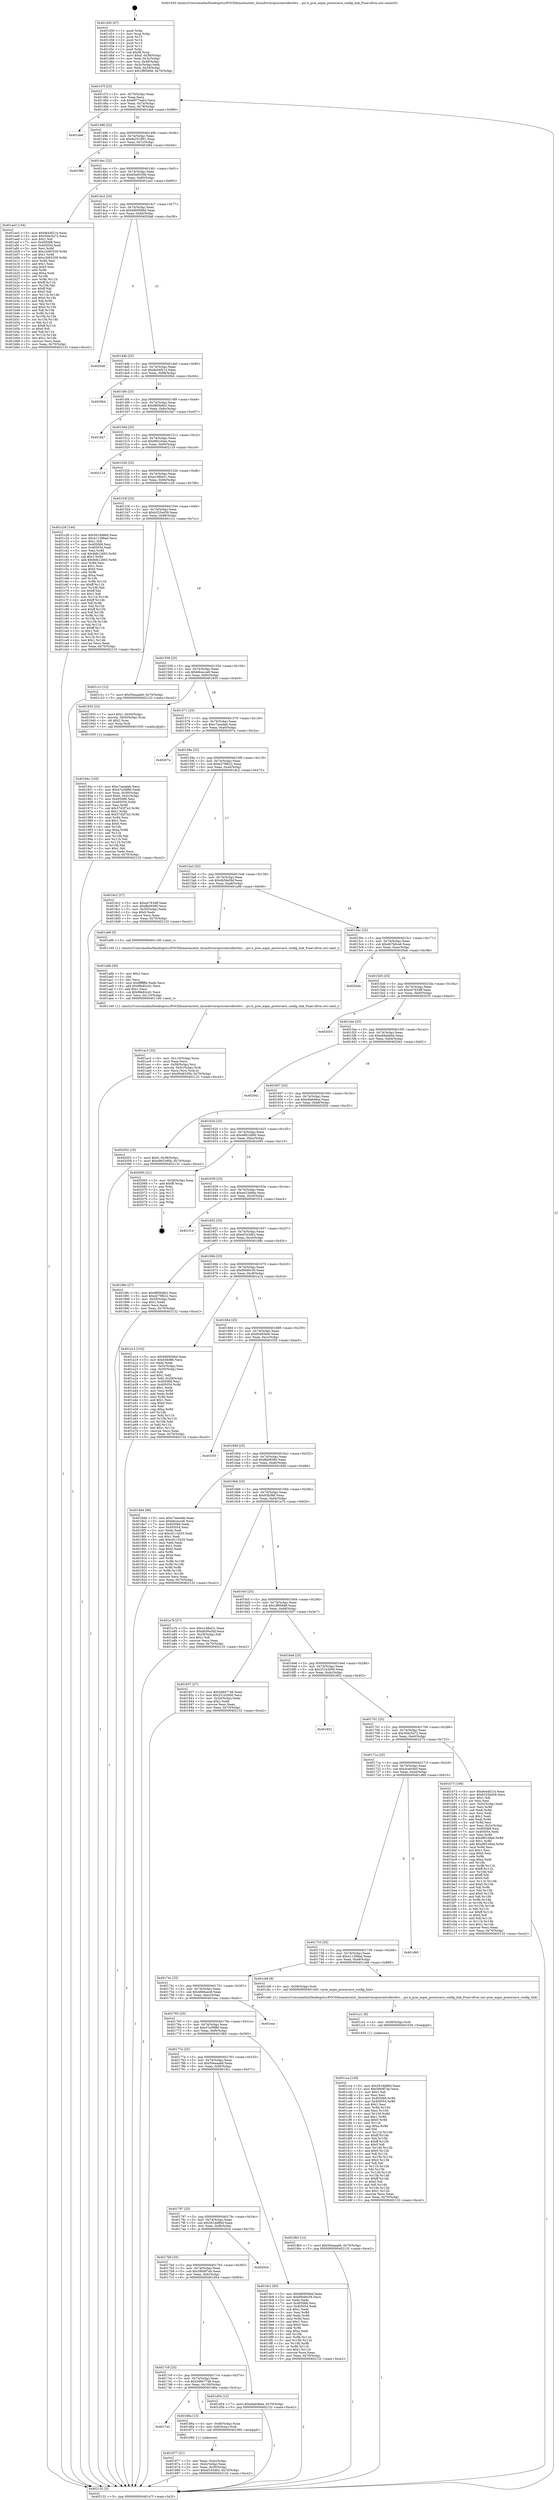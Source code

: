 digraph "0x401450" {
  label = "0x401450 (/mnt/c/Users/mathe/Desktop/tcc/POCII/binaries/extr_linuxdriverspcicontrollerdwc....pci.h_pcie_aspm_powersave_config_link_Final-ollvm.out::main(0))"
  labelloc = "t"
  node[shape=record]

  Entry [label="",width=0.3,height=0.3,shape=circle,fillcolor=black,style=filled]
  "0x40147f" [label="{
     0x40147f [23]\l
     | [instrs]\l
     &nbsp;&nbsp;0x40147f \<+3\>: mov -0x70(%rbp),%eax\l
     &nbsp;&nbsp;0x401482 \<+2\>: mov %eax,%ecx\l
     &nbsp;&nbsp;0x401484 \<+6\>: sub $0x8977eab3,%ecx\l
     &nbsp;&nbsp;0x40148a \<+3\>: mov %eax,-0x74(%rbp)\l
     &nbsp;&nbsp;0x40148d \<+3\>: mov %ecx,-0x78(%rbp)\l
     &nbsp;&nbsp;0x401490 \<+6\>: je 0000000000401de6 \<main+0x996\>\l
  }"]
  "0x401de6" [label="{
     0x401de6\l
  }", style=dashed]
  "0x401496" [label="{
     0x401496 [22]\l
     | [instrs]\l
     &nbsp;&nbsp;0x401496 \<+5\>: jmp 000000000040149b \<main+0x4b\>\l
     &nbsp;&nbsp;0x40149b \<+3\>: mov -0x74(%rbp),%eax\l
     &nbsp;&nbsp;0x40149e \<+5\>: sub $0x8a251891,%eax\l
     &nbsp;&nbsp;0x4014a3 \<+3\>: mov %eax,-0x7c(%rbp)\l
     &nbsp;&nbsp;0x4014a6 \<+6\>: je 0000000000401f8d \<main+0xb3d\>\l
  }"]
  Exit [label="",width=0.3,height=0.3,shape=circle,fillcolor=black,style=filled,peripheries=2]
  "0x401f8d" [label="{
     0x401f8d\l
  }", style=dashed]
  "0x4014ac" [label="{
     0x4014ac [22]\l
     | [instrs]\l
     &nbsp;&nbsp;0x4014ac \<+5\>: jmp 00000000004014b1 \<main+0x61\>\l
     &nbsp;&nbsp;0x4014b1 \<+3\>: mov -0x74(%rbp),%eax\l
     &nbsp;&nbsp;0x4014b4 \<+5\>: sub $0x95e8330b,%eax\l
     &nbsp;&nbsp;0x4014b9 \<+3\>: mov %eax,-0x80(%rbp)\l
     &nbsp;&nbsp;0x4014bc \<+6\>: je 0000000000401ae3 \<main+0x693\>\l
  }"]
  "0x401cca" [label="{
     0x401cca [138]\l
     | [instrs]\l
     &nbsp;&nbsp;0x401cca \<+5\>: mov $0x561dd86d,%eax\l
     &nbsp;&nbsp;0x401ccf \<+5\>: mov $0x58b9f7ab,%ecx\l
     &nbsp;&nbsp;0x401cd4 \<+2\>: mov $0x1,%dl\l
     &nbsp;&nbsp;0x401cd6 \<+2\>: xor %esi,%esi\l
     &nbsp;&nbsp;0x401cd8 \<+8\>: mov 0x405068,%r8d\l
     &nbsp;&nbsp;0x401ce0 \<+8\>: mov 0x405054,%r9d\l
     &nbsp;&nbsp;0x401ce8 \<+3\>: sub $0x1,%esi\l
     &nbsp;&nbsp;0x401ceb \<+3\>: mov %r8d,%r10d\l
     &nbsp;&nbsp;0x401cee \<+3\>: add %esi,%r10d\l
     &nbsp;&nbsp;0x401cf1 \<+4\>: imul %r10d,%r8d\l
     &nbsp;&nbsp;0x401cf5 \<+4\>: and $0x1,%r8d\l
     &nbsp;&nbsp;0x401cf9 \<+4\>: cmp $0x0,%r8d\l
     &nbsp;&nbsp;0x401cfd \<+4\>: sete %r11b\l
     &nbsp;&nbsp;0x401d01 \<+4\>: cmp $0xa,%r9d\l
     &nbsp;&nbsp;0x401d05 \<+3\>: setl %bl\l
     &nbsp;&nbsp;0x401d08 \<+3\>: mov %r11b,%r14b\l
     &nbsp;&nbsp;0x401d0b \<+4\>: xor $0xff,%r14b\l
     &nbsp;&nbsp;0x401d0f \<+3\>: mov %bl,%r15b\l
     &nbsp;&nbsp;0x401d12 \<+4\>: xor $0xff,%r15b\l
     &nbsp;&nbsp;0x401d16 \<+3\>: xor $0x0,%dl\l
     &nbsp;&nbsp;0x401d19 \<+3\>: mov %r14b,%r12b\l
     &nbsp;&nbsp;0x401d1c \<+4\>: and $0x0,%r12b\l
     &nbsp;&nbsp;0x401d20 \<+3\>: and %dl,%r11b\l
     &nbsp;&nbsp;0x401d23 \<+3\>: mov %r15b,%r13b\l
     &nbsp;&nbsp;0x401d26 \<+4\>: and $0x0,%r13b\l
     &nbsp;&nbsp;0x401d2a \<+2\>: and %dl,%bl\l
     &nbsp;&nbsp;0x401d2c \<+3\>: or %r11b,%r12b\l
     &nbsp;&nbsp;0x401d2f \<+3\>: or %bl,%r13b\l
     &nbsp;&nbsp;0x401d32 \<+3\>: xor %r13b,%r12b\l
     &nbsp;&nbsp;0x401d35 \<+3\>: or %r15b,%r14b\l
     &nbsp;&nbsp;0x401d38 \<+4\>: xor $0xff,%r14b\l
     &nbsp;&nbsp;0x401d3c \<+3\>: or $0x0,%dl\l
     &nbsp;&nbsp;0x401d3f \<+3\>: and %dl,%r14b\l
     &nbsp;&nbsp;0x401d42 \<+3\>: or %r14b,%r12b\l
     &nbsp;&nbsp;0x401d45 \<+4\>: test $0x1,%r12b\l
     &nbsp;&nbsp;0x401d49 \<+3\>: cmovne %ecx,%eax\l
     &nbsp;&nbsp;0x401d4c \<+3\>: mov %eax,-0x70(%rbp)\l
     &nbsp;&nbsp;0x401d4f \<+5\>: jmp 0000000000402132 \<main+0xce2\>\l
  }"]
  "0x401ae3" [label="{
     0x401ae3 [144]\l
     | [instrs]\l
     &nbsp;&nbsp;0x401ae3 \<+5\>: mov $0x9e44f214,%eax\l
     &nbsp;&nbsp;0x401ae8 \<+5\>: mov $0x30dc5a72,%ecx\l
     &nbsp;&nbsp;0x401aed \<+2\>: mov $0x1,%dl\l
     &nbsp;&nbsp;0x401aef \<+7\>: mov 0x405068,%esi\l
     &nbsp;&nbsp;0x401af6 \<+7\>: mov 0x405054,%edi\l
     &nbsp;&nbsp;0x401afd \<+3\>: mov %esi,%r8d\l
     &nbsp;&nbsp;0x401b00 \<+7\>: add $0xc2083339,%r8d\l
     &nbsp;&nbsp;0x401b07 \<+4\>: sub $0x1,%r8d\l
     &nbsp;&nbsp;0x401b0b \<+7\>: sub $0xc2083339,%r8d\l
     &nbsp;&nbsp;0x401b12 \<+4\>: imul %r8d,%esi\l
     &nbsp;&nbsp;0x401b16 \<+3\>: and $0x1,%esi\l
     &nbsp;&nbsp;0x401b19 \<+3\>: cmp $0x0,%esi\l
     &nbsp;&nbsp;0x401b1c \<+4\>: sete %r9b\l
     &nbsp;&nbsp;0x401b20 \<+3\>: cmp $0xa,%edi\l
     &nbsp;&nbsp;0x401b23 \<+4\>: setl %r10b\l
     &nbsp;&nbsp;0x401b27 \<+3\>: mov %r9b,%r11b\l
     &nbsp;&nbsp;0x401b2a \<+4\>: xor $0xff,%r11b\l
     &nbsp;&nbsp;0x401b2e \<+3\>: mov %r10b,%bl\l
     &nbsp;&nbsp;0x401b31 \<+3\>: xor $0xff,%bl\l
     &nbsp;&nbsp;0x401b34 \<+3\>: xor $0x0,%dl\l
     &nbsp;&nbsp;0x401b37 \<+3\>: mov %r11b,%r14b\l
     &nbsp;&nbsp;0x401b3a \<+4\>: and $0x0,%r14b\l
     &nbsp;&nbsp;0x401b3e \<+3\>: and %dl,%r9b\l
     &nbsp;&nbsp;0x401b41 \<+3\>: mov %bl,%r15b\l
     &nbsp;&nbsp;0x401b44 \<+4\>: and $0x0,%r15b\l
     &nbsp;&nbsp;0x401b48 \<+3\>: and %dl,%r10b\l
     &nbsp;&nbsp;0x401b4b \<+3\>: or %r9b,%r14b\l
     &nbsp;&nbsp;0x401b4e \<+3\>: or %r10b,%r15b\l
     &nbsp;&nbsp;0x401b51 \<+3\>: xor %r15b,%r14b\l
     &nbsp;&nbsp;0x401b54 \<+3\>: or %bl,%r11b\l
     &nbsp;&nbsp;0x401b57 \<+4\>: xor $0xff,%r11b\l
     &nbsp;&nbsp;0x401b5b \<+3\>: or $0x0,%dl\l
     &nbsp;&nbsp;0x401b5e \<+3\>: and %dl,%r11b\l
     &nbsp;&nbsp;0x401b61 \<+3\>: or %r11b,%r14b\l
     &nbsp;&nbsp;0x401b64 \<+4\>: test $0x1,%r14b\l
     &nbsp;&nbsp;0x401b68 \<+3\>: cmovne %ecx,%eax\l
     &nbsp;&nbsp;0x401b6b \<+3\>: mov %eax,-0x70(%rbp)\l
     &nbsp;&nbsp;0x401b6e \<+5\>: jmp 0000000000402132 \<main+0xce2\>\l
  }"]
  "0x4014c2" [label="{
     0x4014c2 [25]\l
     | [instrs]\l
     &nbsp;&nbsp;0x4014c2 \<+5\>: jmp 00000000004014c7 \<main+0x77\>\l
     &nbsp;&nbsp;0x4014c7 \<+3\>: mov -0x74(%rbp),%eax\l
     &nbsp;&nbsp;0x4014ca \<+5\>: sub $0x9d095b6d,%eax\l
     &nbsp;&nbsp;0x4014cf \<+6\>: mov %eax,-0x84(%rbp)\l
     &nbsp;&nbsp;0x4014d5 \<+6\>: je 00000000004020a8 \<main+0xc58\>\l
  }"]
  "0x401cc1" [label="{
     0x401cc1 [9]\l
     | [instrs]\l
     &nbsp;&nbsp;0x401cc1 \<+4\>: mov -0x58(%rbp),%rdi\l
     &nbsp;&nbsp;0x401cc5 \<+5\>: call 0000000000401030 \<free@plt\>\l
     | [calls]\l
     &nbsp;&nbsp;0x401030 \{1\} (unknown)\l
  }"]
  "0x4020a8" [label="{
     0x4020a8\l
  }", style=dashed]
  "0x4014db" [label="{
     0x4014db [25]\l
     | [instrs]\l
     &nbsp;&nbsp;0x4014db \<+5\>: jmp 00000000004014e0 \<main+0x90\>\l
     &nbsp;&nbsp;0x4014e0 \<+3\>: mov -0x74(%rbp),%eax\l
     &nbsp;&nbsp;0x4014e3 \<+5\>: sub $0x9e44f214,%eax\l
     &nbsp;&nbsp;0x4014e8 \<+6\>: mov %eax,-0x88(%rbp)\l
     &nbsp;&nbsp;0x4014ee \<+6\>: je 00000000004020b4 \<main+0xc64\>\l
  }"]
  "0x401ac3" [label="{
     0x401ac3 [32]\l
     | [instrs]\l
     &nbsp;&nbsp;0x401ac3 \<+6\>: mov -0x110(%rbp),%ecx\l
     &nbsp;&nbsp;0x401ac9 \<+3\>: imul %eax,%ecx\l
     &nbsp;&nbsp;0x401acc \<+4\>: mov -0x58(%rbp),%rsi\l
     &nbsp;&nbsp;0x401ad0 \<+4\>: movslq -0x5c(%rbp),%rdi\l
     &nbsp;&nbsp;0x401ad4 \<+3\>: mov %ecx,(%rsi,%rdi,4)\l
     &nbsp;&nbsp;0x401ad7 \<+7\>: movl $0x95e8330b,-0x70(%rbp)\l
     &nbsp;&nbsp;0x401ade \<+5\>: jmp 0000000000402132 \<main+0xce2\>\l
  }"]
  "0x4020b4" [label="{
     0x4020b4\l
  }", style=dashed]
  "0x4014f4" [label="{
     0x4014f4 [25]\l
     | [instrs]\l
     &nbsp;&nbsp;0x4014f4 \<+5\>: jmp 00000000004014f9 \<main+0xa9\>\l
     &nbsp;&nbsp;0x4014f9 \<+3\>: mov -0x74(%rbp),%eax\l
     &nbsp;&nbsp;0x4014fc \<+5\>: sub $0x9f00b6b3,%eax\l
     &nbsp;&nbsp;0x401501 \<+6\>: mov %eax,-0x8c(%rbp)\l
     &nbsp;&nbsp;0x401507 \<+6\>: je 00000000004018a7 \<main+0x457\>\l
  }"]
  "0x401a9b" [label="{
     0x401a9b [40]\l
     | [instrs]\l
     &nbsp;&nbsp;0x401a9b \<+5\>: mov $0x2,%ecx\l
     &nbsp;&nbsp;0x401aa0 \<+1\>: cltd\l
     &nbsp;&nbsp;0x401aa1 \<+2\>: idiv %ecx\l
     &nbsp;&nbsp;0x401aa3 \<+6\>: imul $0xfffffffe,%edx,%ecx\l
     &nbsp;&nbsp;0x401aa9 \<+6\>: add $0x98e82cd1,%ecx\l
     &nbsp;&nbsp;0x401aaf \<+3\>: add $0x1,%ecx\l
     &nbsp;&nbsp;0x401ab2 \<+6\>: sub $0x98e82cd1,%ecx\l
     &nbsp;&nbsp;0x401ab8 \<+6\>: mov %ecx,-0x110(%rbp)\l
     &nbsp;&nbsp;0x401abe \<+5\>: call 0000000000401160 \<next_i\>\l
     | [calls]\l
     &nbsp;&nbsp;0x401160 \{1\} (/mnt/c/Users/mathe/Desktop/tcc/POCII/binaries/extr_linuxdriverspcicontrollerdwc....pci.h_pcie_aspm_powersave_config_link_Final-ollvm.out::next_i)\l
  }"]
  "0x4018a7" [label="{
     0x4018a7\l
  }", style=dashed]
  "0x40150d" [label="{
     0x40150d [25]\l
     | [instrs]\l
     &nbsp;&nbsp;0x40150d \<+5\>: jmp 0000000000401512 \<main+0xc2\>\l
     &nbsp;&nbsp;0x401512 \<+3\>: mov -0x74(%rbp),%eax\l
     &nbsp;&nbsp;0x401515 \<+5\>: sub $0x9fd1d3ee,%eax\l
     &nbsp;&nbsp;0x40151a \<+6\>: mov %eax,-0x90(%rbp)\l
     &nbsp;&nbsp;0x401520 \<+6\>: je 0000000000402119 \<main+0xcc9\>\l
  }"]
  "0x40194c" [label="{
     0x40194c [105]\l
     | [instrs]\l
     &nbsp;&nbsp;0x40194c \<+5\>: mov $0xc7aeadab,%ecx\l
     &nbsp;&nbsp;0x401951 \<+5\>: mov $0x47a39f80,%edx\l
     &nbsp;&nbsp;0x401956 \<+4\>: mov %rax,-0x58(%rbp)\l
     &nbsp;&nbsp;0x40195a \<+7\>: movl $0x0,-0x5c(%rbp)\l
     &nbsp;&nbsp;0x401961 \<+7\>: mov 0x405068,%esi\l
     &nbsp;&nbsp;0x401968 \<+8\>: mov 0x405054,%r8d\l
     &nbsp;&nbsp;0x401970 \<+3\>: mov %esi,%r9d\l
     &nbsp;&nbsp;0x401973 \<+7\>: sub $0x57d2f7a3,%r9d\l
     &nbsp;&nbsp;0x40197a \<+4\>: sub $0x1,%r9d\l
     &nbsp;&nbsp;0x40197e \<+7\>: add $0x57d2f7a3,%r9d\l
     &nbsp;&nbsp;0x401985 \<+4\>: imul %r9d,%esi\l
     &nbsp;&nbsp;0x401989 \<+3\>: and $0x1,%esi\l
     &nbsp;&nbsp;0x40198c \<+3\>: cmp $0x0,%esi\l
     &nbsp;&nbsp;0x40198f \<+4\>: sete %r10b\l
     &nbsp;&nbsp;0x401993 \<+4\>: cmp $0xa,%r8d\l
     &nbsp;&nbsp;0x401997 \<+4\>: setl %r11b\l
     &nbsp;&nbsp;0x40199b \<+3\>: mov %r10b,%bl\l
     &nbsp;&nbsp;0x40199e \<+3\>: and %r11b,%bl\l
     &nbsp;&nbsp;0x4019a1 \<+3\>: xor %r11b,%r10b\l
     &nbsp;&nbsp;0x4019a4 \<+3\>: or %r10b,%bl\l
     &nbsp;&nbsp;0x4019a7 \<+3\>: test $0x1,%bl\l
     &nbsp;&nbsp;0x4019aa \<+3\>: cmovne %edx,%ecx\l
     &nbsp;&nbsp;0x4019ad \<+3\>: mov %ecx,-0x70(%rbp)\l
     &nbsp;&nbsp;0x4019b0 \<+5\>: jmp 0000000000402132 \<main+0xce2\>\l
  }"]
  "0x402119" [label="{
     0x402119\l
  }", style=dashed]
  "0x401526" [label="{
     0x401526 [25]\l
     | [instrs]\l
     &nbsp;&nbsp;0x401526 \<+5\>: jmp 000000000040152b \<main+0xdb\>\l
     &nbsp;&nbsp;0x40152b \<+3\>: mov -0x74(%rbp),%eax\l
     &nbsp;&nbsp;0x40152e \<+5\>: sub $0xa14fbe31,%eax\l
     &nbsp;&nbsp;0x401533 \<+6\>: mov %eax,-0x94(%rbp)\l
     &nbsp;&nbsp;0x401539 \<+6\>: je 0000000000401c28 \<main+0x7d8\>\l
  }"]
  "0x401877" [label="{
     0x401877 [21]\l
     | [instrs]\l
     &nbsp;&nbsp;0x401877 \<+3\>: mov %eax,-0x4c(%rbp)\l
     &nbsp;&nbsp;0x40187a \<+3\>: mov -0x4c(%rbp),%eax\l
     &nbsp;&nbsp;0x40187d \<+3\>: mov %eax,-0x30(%rbp)\l
     &nbsp;&nbsp;0x401880 \<+7\>: movl $0xef163d62,-0x70(%rbp)\l
     &nbsp;&nbsp;0x401887 \<+5\>: jmp 0000000000402132 \<main+0xce2\>\l
  }"]
  "0x401c28" [label="{
     0x401c28 [144]\l
     | [instrs]\l
     &nbsp;&nbsp;0x401c28 \<+5\>: mov $0x561dd86d,%eax\l
     &nbsp;&nbsp;0x401c2d \<+5\>: mov $0x411288ad,%ecx\l
     &nbsp;&nbsp;0x401c32 \<+2\>: mov $0x1,%dl\l
     &nbsp;&nbsp;0x401c34 \<+7\>: mov 0x405068,%esi\l
     &nbsp;&nbsp;0x401c3b \<+7\>: mov 0x405054,%edi\l
     &nbsp;&nbsp;0x401c42 \<+3\>: mov %esi,%r8d\l
     &nbsp;&nbsp;0x401c45 \<+7\>: sub $0x9db12663,%r8d\l
     &nbsp;&nbsp;0x401c4c \<+4\>: sub $0x1,%r8d\l
     &nbsp;&nbsp;0x401c50 \<+7\>: add $0x9db12663,%r8d\l
     &nbsp;&nbsp;0x401c57 \<+4\>: imul %r8d,%esi\l
     &nbsp;&nbsp;0x401c5b \<+3\>: and $0x1,%esi\l
     &nbsp;&nbsp;0x401c5e \<+3\>: cmp $0x0,%esi\l
     &nbsp;&nbsp;0x401c61 \<+4\>: sete %r9b\l
     &nbsp;&nbsp;0x401c65 \<+3\>: cmp $0xa,%edi\l
     &nbsp;&nbsp;0x401c68 \<+4\>: setl %r10b\l
     &nbsp;&nbsp;0x401c6c \<+3\>: mov %r9b,%r11b\l
     &nbsp;&nbsp;0x401c6f \<+4\>: xor $0xff,%r11b\l
     &nbsp;&nbsp;0x401c73 \<+3\>: mov %r10b,%bl\l
     &nbsp;&nbsp;0x401c76 \<+3\>: xor $0xff,%bl\l
     &nbsp;&nbsp;0x401c79 \<+3\>: xor $0x1,%dl\l
     &nbsp;&nbsp;0x401c7c \<+3\>: mov %r11b,%r14b\l
     &nbsp;&nbsp;0x401c7f \<+4\>: and $0xff,%r14b\l
     &nbsp;&nbsp;0x401c83 \<+3\>: and %dl,%r9b\l
     &nbsp;&nbsp;0x401c86 \<+3\>: mov %bl,%r15b\l
     &nbsp;&nbsp;0x401c89 \<+4\>: and $0xff,%r15b\l
     &nbsp;&nbsp;0x401c8d \<+3\>: and %dl,%r10b\l
     &nbsp;&nbsp;0x401c90 \<+3\>: or %r9b,%r14b\l
     &nbsp;&nbsp;0x401c93 \<+3\>: or %r10b,%r15b\l
     &nbsp;&nbsp;0x401c96 \<+3\>: xor %r15b,%r14b\l
     &nbsp;&nbsp;0x401c99 \<+3\>: or %bl,%r11b\l
     &nbsp;&nbsp;0x401c9c \<+4\>: xor $0xff,%r11b\l
     &nbsp;&nbsp;0x401ca0 \<+3\>: or $0x1,%dl\l
     &nbsp;&nbsp;0x401ca3 \<+3\>: and %dl,%r11b\l
     &nbsp;&nbsp;0x401ca6 \<+3\>: or %r11b,%r14b\l
     &nbsp;&nbsp;0x401ca9 \<+4\>: test $0x1,%r14b\l
     &nbsp;&nbsp;0x401cad \<+3\>: cmovne %ecx,%eax\l
     &nbsp;&nbsp;0x401cb0 \<+3\>: mov %eax,-0x70(%rbp)\l
     &nbsp;&nbsp;0x401cb3 \<+5\>: jmp 0000000000402132 \<main+0xce2\>\l
  }"]
  "0x40153f" [label="{
     0x40153f [25]\l
     | [instrs]\l
     &nbsp;&nbsp;0x40153f \<+5\>: jmp 0000000000401544 \<main+0xf4\>\l
     &nbsp;&nbsp;0x401544 \<+3\>: mov -0x74(%rbp),%eax\l
     &nbsp;&nbsp;0x401547 \<+5\>: sub $0xb325e459,%eax\l
     &nbsp;&nbsp;0x40154c \<+6\>: mov %eax,-0x98(%rbp)\l
     &nbsp;&nbsp;0x401552 \<+6\>: je 0000000000401c1c \<main+0x7cc\>\l
  }"]
  "0x4017e2" [label="{
     0x4017e2\l
  }", style=dashed]
  "0x401c1c" [label="{
     0x401c1c [12]\l
     | [instrs]\l
     &nbsp;&nbsp;0x401c1c \<+7\>: movl $0x50eaaab6,-0x70(%rbp)\l
     &nbsp;&nbsp;0x401c23 \<+5\>: jmp 0000000000402132 \<main+0xce2\>\l
  }"]
  "0x401558" [label="{
     0x401558 [25]\l
     | [instrs]\l
     &nbsp;&nbsp;0x401558 \<+5\>: jmp 000000000040155d \<main+0x10d\>\l
     &nbsp;&nbsp;0x40155d \<+3\>: mov -0x74(%rbp),%eax\l
     &nbsp;&nbsp;0x401560 \<+5\>: sub $0xb6cecce6,%eax\l
     &nbsp;&nbsp;0x401565 \<+6\>: mov %eax,-0x9c(%rbp)\l
     &nbsp;&nbsp;0x40156b \<+6\>: je 0000000000401935 \<main+0x4e5\>\l
  }"]
  "0x40186a" [label="{
     0x40186a [13]\l
     | [instrs]\l
     &nbsp;&nbsp;0x40186a \<+4\>: mov -0x48(%rbp),%rax\l
     &nbsp;&nbsp;0x40186e \<+4\>: mov 0x8(%rax),%rdi\l
     &nbsp;&nbsp;0x401872 \<+5\>: call 0000000000401060 \<atoi@plt\>\l
     | [calls]\l
     &nbsp;&nbsp;0x401060 \{1\} (unknown)\l
  }"]
  "0x401935" [label="{
     0x401935 [23]\l
     | [instrs]\l
     &nbsp;&nbsp;0x401935 \<+7\>: movl $0x1,-0x50(%rbp)\l
     &nbsp;&nbsp;0x40193c \<+4\>: movslq -0x50(%rbp),%rax\l
     &nbsp;&nbsp;0x401940 \<+4\>: shl $0x2,%rax\l
     &nbsp;&nbsp;0x401944 \<+3\>: mov %rax,%rdi\l
     &nbsp;&nbsp;0x401947 \<+5\>: call 0000000000401050 \<malloc@plt\>\l
     | [calls]\l
     &nbsp;&nbsp;0x401050 \{1\} (unknown)\l
  }"]
  "0x401571" [label="{
     0x401571 [25]\l
     | [instrs]\l
     &nbsp;&nbsp;0x401571 \<+5\>: jmp 0000000000401576 \<main+0x126\>\l
     &nbsp;&nbsp;0x401576 \<+3\>: mov -0x74(%rbp),%eax\l
     &nbsp;&nbsp;0x401579 \<+5\>: sub $0xc7aeadab,%eax\l
     &nbsp;&nbsp;0x40157e \<+6\>: mov %eax,-0xa0(%rbp)\l
     &nbsp;&nbsp;0x401584 \<+6\>: je 000000000040207a \<main+0xc2a\>\l
  }"]
  "0x4017c9" [label="{
     0x4017c9 [25]\l
     | [instrs]\l
     &nbsp;&nbsp;0x4017c9 \<+5\>: jmp 00000000004017ce \<main+0x37e\>\l
     &nbsp;&nbsp;0x4017ce \<+3\>: mov -0x74(%rbp),%eax\l
     &nbsp;&nbsp;0x4017d1 \<+5\>: sub $0x5d947748,%eax\l
     &nbsp;&nbsp;0x4017d6 \<+6\>: mov %eax,-0x100(%rbp)\l
     &nbsp;&nbsp;0x4017dc \<+6\>: je 000000000040186a \<main+0x41a\>\l
  }"]
  "0x40207a" [label="{
     0x40207a\l
  }", style=dashed]
  "0x40158a" [label="{
     0x40158a [25]\l
     | [instrs]\l
     &nbsp;&nbsp;0x40158a \<+5\>: jmp 000000000040158f \<main+0x13f\>\l
     &nbsp;&nbsp;0x40158f \<+3\>: mov -0x74(%rbp),%eax\l
     &nbsp;&nbsp;0x401592 \<+5\>: sub $0xd279fb22,%eax\l
     &nbsp;&nbsp;0x401597 \<+6\>: mov %eax,-0xa4(%rbp)\l
     &nbsp;&nbsp;0x40159d \<+6\>: je 00000000004018c2 \<main+0x472\>\l
  }"]
  "0x401d54" [label="{
     0x401d54 [12]\l
     | [instrs]\l
     &nbsp;&nbsp;0x401d54 \<+7\>: movl $0xe8a646ea,-0x70(%rbp)\l
     &nbsp;&nbsp;0x401d5b \<+5\>: jmp 0000000000402132 \<main+0xce2\>\l
  }"]
  "0x4018c2" [label="{
     0x4018c2 [27]\l
     | [instrs]\l
     &nbsp;&nbsp;0x4018c2 \<+5\>: mov $0xe47834ff,%eax\l
     &nbsp;&nbsp;0x4018c7 \<+5\>: mov $0xffa09380,%ecx\l
     &nbsp;&nbsp;0x4018cc \<+3\>: mov -0x30(%rbp),%edx\l
     &nbsp;&nbsp;0x4018cf \<+3\>: cmp $0x0,%edx\l
     &nbsp;&nbsp;0x4018d2 \<+3\>: cmove %ecx,%eax\l
     &nbsp;&nbsp;0x4018d5 \<+3\>: mov %eax,-0x70(%rbp)\l
     &nbsp;&nbsp;0x4018d8 \<+5\>: jmp 0000000000402132 \<main+0xce2\>\l
  }"]
  "0x4015a3" [label="{
     0x4015a3 [25]\l
     | [instrs]\l
     &nbsp;&nbsp;0x4015a3 \<+5\>: jmp 00000000004015a8 \<main+0x158\>\l
     &nbsp;&nbsp;0x4015a8 \<+3\>: mov -0x74(%rbp),%eax\l
     &nbsp;&nbsp;0x4015ab \<+5\>: sub $0xdb56e5bf,%eax\l
     &nbsp;&nbsp;0x4015b0 \<+6\>: mov %eax,-0xa8(%rbp)\l
     &nbsp;&nbsp;0x4015b6 \<+6\>: je 0000000000401a96 \<main+0x646\>\l
  }"]
  "0x4017b0" [label="{
     0x4017b0 [25]\l
     | [instrs]\l
     &nbsp;&nbsp;0x4017b0 \<+5\>: jmp 00000000004017b5 \<main+0x365\>\l
     &nbsp;&nbsp;0x4017b5 \<+3\>: mov -0x74(%rbp),%eax\l
     &nbsp;&nbsp;0x4017b8 \<+5\>: sub $0x58b9f7ab,%eax\l
     &nbsp;&nbsp;0x4017bd \<+6\>: mov %eax,-0xfc(%rbp)\l
     &nbsp;&nbsp;0x4017c3 \<+6\>: je 0000000000401d54 \<main+0x904\>\l
  }"]
  "0x401a96" [label="{
     0x401a96 [5]\l
     | [instrs]\l
     &nbsp;&nbsp;0x401a96 \<+5\>: call 0000000000401160 \<next_i\>\l
     | [calls]\l
     &nbsp;&nbsp;0x401160 \{1\} (/mnt/c/Users/mathe/Desktop/tcc/POCII/binaries/extr_linuxdriverspcicontrollerdwc....pci.h_pcie_aspm_powersave_config_link_Final-ollvm.out::next_i)\l
  }"]
  "0x4015bc" [label="{
     0x4015bc [25]\l
     | [instrs]\l
     &nbsp;&nbsp;0x4015bc \<+5\>: jmp 00000000004015c1 \<main+0x171\>\l
     &nbsp;&nbsp;0x4015c1 \<+3\>: mov -0x74(%rbp),%eax\l
     &nbsp;&nbsp;0x4015c4 \<+5\>: sub $0xdb7b6ce6,%eax\l
     &nbsp;&nbsp;0x4015c9 \<+6\>: mov %eax,-0xac(%rbp)\l
     &nbsp;&nbsp;0x4015cf \<+6\>: je 00000000004020eb \<main+0xc9b\>\l
  }"]
  "0x4020cd" [label="{
     0x4020cd\l
  }", style=dashed]
  "0x4020eb" [label="{
     0x4020eb\l
  }", style=dashed]
  "0x4015d5" [label="{
     0x4015d5 [25]\l
     | [instrs]\l
     &nbsp;&nbsp;0x4015d5 \<+5\>: jmp 00000000004015da \<main+0x18a\>\l
     &nbsp;&nbsp;0x4015da \<+3\>: mov -0x74(%rbp),%eax\l
     &nbsp;&nbsp;0x4015dd \<+5\>: sub $0xe47834ff,%eax\l
     &nbsp;&nbsp;0x4015e2 \<+6\>: mov %eax,-0xb0(%rbp)\l
     &nbsp;&nbsp;0x4015e8 \<+6\>: je 0000000000402035 \<main+0xbe5\>\l
  }"]
  "0x401797" [label="{
     0x401797 [25]\l
     | [instrs]\l
     &nbsp;&nbsp;0x401797 \<+5\>: jmp 000000000040179c \<main+0x34c\>\l
     &nbsp;&nbsp;0x40179c \<+3\>: mov -0x74(%rbp),%eax\l
     &nbsp;&nbsp;0x40179f \<+5\>: sub $0x561dd86d,%eax\l
     &nbsp;&nbsp;0x4017a4 \<+6\>: mov %eax,-0xf8(%rbp)\l
     &nbsp;&nbsp;0x4017aa \<+6\>: je 00000000004020cd \<main+0xc7d\>\l
  }"]
  "0x402035" [label="{
     0x402035\l
  }", style=dashed]
  "0x4015ee" [label="{
     0x4015ee [25]\l
     | [instrs]\l
     &nbsp;&nbsp;0x4015ee \<+5\>: jmp 00000000004015f3 \<main+0x1a3\>\l
     &nbsp;&nbsp;0x4015f3 \<+3\>: mov -0x74(%rbp),%eax\l
     &nbsp;&nbsp;0x4015f6 \<+5\>: sub $0xe66ebb0a,%eax\l
     &nbsp;&nbsp;0x4015fb \<+6\>: mov %eax,-0xb4(%rbp)\l
     &nbsp;&nbsp;0x401601 \<+6\>: je 0000000000402041 \<main+0xbf1\>\l
  }"]
  "0x4019c1" [label="{
     0x4019c1 [83]\l
     | [instrs]\l
     &nbsp;&nbsp;0x4019c1 \<+5\>: mov $0x9d095b6d,%eax\l
     &nbsp;&nbsp;0x4019c6 \<+5\>: mov $0xf00d0c56,%ecx\l
     &nbsp;&nbsp;0x4019cb \<+2\>: xor %edx,%edx\l
     &nbsp;&nbsp;0x4019cd \<+7\>: mov 0x405068,%esi\l
     &nbsp;&nbsp;0x4019d4 \<+7\>: mov 0x405054,%edi\l
     &nbsp;&nbsp;0x4019db \<+3\>: sub $0x1,%edx\l
     &nbsp;&nbsp;0x4019de \<+3\>: mov %esi,%r8d\l
     &nbsp;&nbsp;0x4019e1 \<+3\>: add %edx,%r8d\l
     &nbsp;&nbsp;0x4019e4 \<+4\>: imul %r8d,%esi\l
     &nbsp;&nbsp;0x4019e8 \<+3\>: and $0x1,%esi\l
     &nbsp;&nbsp;0x4019eb \<+3\>: cmp $0x0,%esi\l
     &nbsp;&nbsp;0x4019ee \<+4\>: sete %r9b\l
     &nbsp;&nbsp;0x4019f2 \<+3\>: cmp $0xa,%edi\l
     &nbsp;&nbsp;0x4019f5 \<+4\>: setl %r10b\l
     &nbsp;&nbsp;0x4019f9 \<+3\>: mov %r9b,%r11b\l
     &nbsp;&nbsp;0x4019fc \<+3\>: and %r10b,%r11b\l
     &nbsp;&nbsp;0x4019ff \<+3\>: xor %r10b,%r9b\l
     &nbsp;&nbsp;0x401a02 \<+3\>: or %r9b,%r11b\l
     &nbsp;&nbsp;0x401a05 \<+4\>: test $0x1,%r11b\l
     &nbsp;&nbsp;0x401a09 \<+3\>: cmovne %ecx,%eax\l
     &nbsp;&nbsp;0x401a0c \<+3\>: mov %eax,-0x70(%rbp)\l
     &nbsp;&nbsp;0x401a0f \<+5\>: jmp 0000000000402132 \<main+0xce2\>\l
  }"]
  "0x402041" [label="{
     0x402041\l
  }", style=dashed]
  "0x401607" [label="{
     0x401607 [25]\l
     | [instrs]\l
     &nbsp;&nbsp;0x401607 \<+5\>: jmp 000000000040160c \<main+0x1bc\>\l
     &nbsp;&nbsp;0x40160c \<+3\>: mov -0x74(%rbp),%eax\l
     &nbsp;&nbsp;0x40160f \<+5\>: sub $0xe8a646ea,%eax\l
     &nbsp;&nbsp;0x401614 \<+6\>: mov %eax,-0xb8(%rbp)\l
     &nbsp;&nbsp;0x40161a \<+6\>: je 0000000000402052 \<main+0xc02\>\l
  }"]
  "0x40177e" [label="{
     0x40177e [25]\l
     | [instrs]\l
     &nbsp;&nbsp;0x40177e \<+5\>: jmp 0000000000401783 \<main+0x333\>\l
     &nbsp;&nbsp;0x401783 \<+3\>: mov -0x74(%rbp),%eax\l
     &nbsp;&nbsp;0x401786 \<+5\>: sub $0x50eaaab6,%eax\l
     &nbsp;&nbsp;0x40178b \<+6\>: mov %eax,-0xf4(%rbp)\l
     &nbsp;&nbsp;0x401791 \<+6\>: je 00000000004019c1 \<main+0x571\>\l
  }"]
  "0x402052" [label="{
     0x402052 [19]\l
     | [instrs]\l
     &nbsp;&nbsp;0x402052 \<+7\>: movl $0x0,-0x38(%rbp)\l
     &nbsp;&nbsp;0x402059 \<+7\>: movl $0xe981b90b,-0x70(%rbp)\l
     &nbsp;&nbsp;0x402060 \<+5\>: jmp 0000000000402132 \<main+0xce2\>\l
  }"]
  "0x401620" [label="{
     0x401620 [25]\l
     | [instrs]\l
     &nbsp;&nbsp;0x401620 \<+5\>: jmp 0000000000401625 \<main+0x1d5\>\l
     &nbsp;&nbsp;0x401625 \<+3\>: mov -0x74(%rbp),%eax\l
     &nbsp;&nbsp;0x401628 \<+5\>: sub $0xe981b90b,%eax\l
     &nbsp;&nbsp;0x40162d \<+6\>: mov %eax,-0xbc(%rbp)\l
     &nbsp;&nbsp;0x401633 \<+6\>: je 0000000000402065 \<main+0xc15\>\l
  }"]
  "0x4019b5" [label="{
     0x4019b5 [12]\l
     | [instrs]\l
     &nbsp;&nbsp;0x4019b5 \<+7\>: movl $0x50eaaab6,-0x70(%rbp)\l
     &nbsp;&nbsp;0x4019bc \<+5\>: jmp 0000000000402132 \<main+0xce2\>\l
  }"]
  "0x402065" [label="{
     0x402065 [21]\l
     | [instrs]\l
     &nbsp;&nbsp;0x402065 \<+3\>: mov -0x38(%rbp),%eax\l
     &nbsp;&nbsp;0x402068 \<+7\>: add $0xf8,%rsp\l
     &nbsp;&nbsp;0x40206f \<+1\>: pop %rbx\l
     &nbsp;&nbsp;0x402070 \<+2\>: pop %r12\l
     &nbsp;&nbsp;0x402072 \<+2\>: pop %r13\l
     &nbsp;&nbsp;0x402074 \<+2\>: pop %r14\l
     &nbsp;&nbsp;0x402076 \<+2\>: pop %r15\l
     &nbsp;&nbsp;0x402078 \<+1\>: pop %rbp\l
     &nbsp;&nbsp;0x402079 \<+1\>: ret\l
  }"]
  "0x401639" [label="{
     0x401639 [25]\l
     | [instrs]\l
     &nbsp;&nbsp;0x401639 \<+5\>: jmp 000000000040163e \<main+0x1ee\>\l
     &nbsp;&nbsp;0x40163e \<+3\>: mov -0x74(%rbp),%eax\l
     &nbsp;&nbsp;0x401641 \<+5\>: sub $0xee23de6a,%eax\l
     &nbsp;&nbsp;0x401646 \<+6\>: mov %eax,-0xc0(%rbp)\l
     &nbsp;&nbsp;0x40164c \<+6\>: je 0000000000401f14 \<main+0xac4\>\l
  }"]
  "0x401765" [label="{
     0x401765 [25]\l
     | [instrs]\l
     &nbsp;&nbsp;0x401765 \<+5\>: jmp 000000000040176a \<main+0x31a\>\l
     &nbsp;&nbsp;0x40176a \<+3\>: mov -0x74(%rbp),%eax\l
     &nbsp;&nbsp;0x40176d \<+5\>: sub $0x47a39f80,%eax\l
     &nbsp;&nbsp;0x401772 \<+6\>: mov %eax,-0xf0(%rbp)\l
     &nbsp;&nbsp;0x401778 \<+6\>: je 00000000004019b5 \<main+0x565\>\l
  }"]
  "0x401f14" [label="{
     0x401f14\l
  }", style=dashed]
  "0x401652" [label="{
     0x401652 [25]\l
     | [instrs]\l
     &nbsp;&nbsp;0x401652 \<+5\>: jmp 0000000000401657 \<main+0x207\>\l
     &nbsp;&nbsp;0x401657 \<+3\>: mov -0x74(%rbp),%eax\l
     &nbsp;&nbsp;0x40165a \<+5\>: sub $0xef163d62,%eax\l
     &nbsp;&nbsp;0x40165f \<+6\>: mov %eax,-0xc4(%rbp)\l
     &nbsp;&nbsp;0x401665 \<+6\>: je 000000000040188c \<main+0x43c\>\l
  }"]
  "0x401eac" [label="{
     0x401eac\l
  }", style=dashed]
  "0x40188c" [label="{
     0x40188c [27]\l
     | [instrs]\l
     &nbsp;&nbsp;0x40188c \<+5\>: mov $0x9f00b6b3,%eax\l
     &nbsp;&nbsp;0x401891 \<+5\>: mov $0xd279fb22,%ecx\l
     &nbsp;&nbsp;0x401896 \<+3\>: mov -0x30(%rbp),%edx\l
     &nbsp;&nbsp;0x401899 \<+3\>: cmp $0x1,%edx\l
     &nbsp;&nbsp;0x40189c \<+3\>: cmovl %ecx,%eax\l
     &nbsp;&nbsp;0x40189f \<+3\>: mov %eax,-0x70(%rbp)\l
     &nbsp;&nbsp;0x4018a2 \<+5\>: jmp 0000000000402132 \<main+0xce2\>\l
  }"]
  "0x40166b" [label="{
     0x40166b [25]\l
     | [instrs]\l
     &nbsp;&nbsp;0x40166b \<+5\>: jmp 0000000000401670 \<main+0x220\>\l
     &nbsp;&nbsp;0x401670 \<+3\>: mov -0x74(%rbp),%eax\l
     &nbsp;&nbsp;0x401673 \<+5\>: sub $0xf00d0c56,%eax\l
     &nbsp;&nbsp;0x401678 \<+6\>: mov %eax,-0xc8(%rbp)\l
     &nbsp;&nbsp;0x40167e \<+6\>: je 0000000000401a14 \<main+0x5c4\>\l
  }"]
  "0x40174c" [label="{
     0x40174c [25]\l
     | [instrs]\l
     &nbsp;&nbsp;0x40174c \<+5\>: jmp 0000000000401751 \<main+0x301\>\l
     &nbsp;&nbsp;0x401751 \<+3\>: mov -0x74(%rbp),%eax\l
     &nbsp;&nbsp;0x401754 \<+5\>: sub $0x4666aec8,%eax\l
     &nbsp;&nbsp;0x401759 \<+6\>: mov %eax,-0xec(%rbp)\l
     &nbsp;&nbsp;0x40175f \<+6\>: je 0000000000401eac \<main+0xa5c\>\l
  }"]
  "0x401a14" [label="{
     0x401a14 [103]\l
     | [instrs]\l
     &nbsp;&nbsp;0x401a14 \<+5\>: mov $0x9d095b6d,%eax\l
     &nbsp;&nbsp;0x401a19 \<+5\>: mov $0x83fcf86,%ecx\l
     &nbsp;&nbsp;0x401a1e \<+2\>: xor %edx,%edx\l
     &nbsp;&nbsp;0x401a20 \<+3\>: mov -0x5c(%rbp),%esi\l
     &nbsp;&nbsp;0x401a23 \<+3\>: cmp -0x50(%rbp),%esi\l
     &nbsp;&nbsp;0x401a26 \<+4\>: setl %dil\l
     &nbsp;&nbsp;0x401a2a \<+4\>: and $0x1,%dil\l
     &nbsp;&nbsp;0x401a2e \<+4\>: mov %dil,-0x29(%rbp)\l
     &nbsp;&nbsp;0x401a32 \<+7\>: mov 0x405068,%esi\l
     &nbsp;&nbsp;0x401a39 \<+8\>: mov 0x405054,%r8d\l
     &nbsp;&nbsp;0x401a41 \<+3\>: sub $0x1,%edx\l
     &nbsp;&nbsp;0x401a44 \<+3\>: mov %esi,%r9d\l
     &nbsp;&nbsp;0x401a47 \<+3\>: add %edx,%r9d\l
     &nbsp;&nbsp;0x401a4a \<+4\>: imul %r9d,%esi\l
     &nbsp;&nbsp;0x401a4e \<+3\>: and $0x1,%esi\l
     &nbsp;&nbsp;0x401a51 \<+3\>: cmp $0x0,%esi\l
     &nbsp;&nbsp;0x401a54 \<+4\>: sete %dil\l
     &nbsp;&nbsp;0x401a58 \<+4\>: cmp $0xa,%r8d\l
     &nbsp;&nbsp;0x401a5c \<+4\>: setl %r10b\l
     &nbsp;&nbsp;0x401a60 \<+3\>: mov %dil,%r11b\l
     &nbsp;&nbsp;0x401a63 \<+3\>: and %r10b,%r11b\l
     &nbsp;&nbsp;0x401a66 \<+3\>: xor %r10b,%dil\l
     &nbsp;&nbsp;0x401a69 \<+3\>: or %dil,%r11b\l
     &nbsp;&nbsp;0x401a6c \<+4\>: test $0x1,%r11b\l
     &nbsp;&nbsp;0x401a70 \<+3\>: cmovne %ecx,%eax\l
     &nbsp;&nbsp;0x401a73 \<+3\>: mov %eax,-0x70(%rbp)\l
     &nbsp;&nbsp;0x401a76 \<+5\>: jmp 0000000000402132 \<main+0xce2\>\l
  }"]
  "0x401684" [label="{
     0x401684 [25]\l
     | [instrs]\l
     &nbsp;&nbsp;0x401684 \<+5\>: jmp 0000000000401689 \<main+0x239\>\l
     &nbsp;&nbsp;0x401689 \<+3\>: mov -0x74(%rbp),%eax\l
     &nbsp;&nbsp;0x40168c \<+5\>: sub $0xf0483a0e,%eax\l
     &nbsp;&nbsp;0x401691 \<+6\>: mov %eax,-0xcc(%rbp)\l
     &nbsp;&nbsp;0x401697 \<+6\>: je 0000000000401f35 \<main+0xae5\>\l
  }"]
  "0x401cb8" [label="{
     0x401cb8 [9]\l
     | [instrs]\l
     &nbsp;&nbsp;0x401cb8 \<+4\>: mov -0x58(%rbp),%rdi\l
     &nbsp;&nbsp;0x401cbc \<+5\>: call 0000000000401440 \<pcie_aspm_powersave_config_link\>\l
     | [calls]\l
     &nbsp;&nbsp;0x401440 \{1\} (/mnt/c/Users/mathe/Desktop/tcc/POCII/binaries/extr_linuxdriverspcicontrollerdwc....pci.h_pcie_aspm_powersave_config_link_Final-ollvm.out::pcie_aspm_powersave_config_link)\l
  }"]
  "0x401f35" [label="{
     0x401f35\l
  }", style=dashed]
  "0x40169d" [label="{
     0x40169d [25]\l
     | [instrs]\l
     &nbsp;&nbsp;0x40169d \<+5\>: jmp 00000000004016a2 \<main+0x252\>\l
     &nbsp;&nbsp;0x4016a2 \<+3\>: mov -0x74(%rbp),%eax\l
     &nbsp;&nbsp;0x4016a5 \<+5\>: sub $0xffa09380,%eax\l
     &nbsp;&nbsp;0x4016aa \<+6\>: mov %eax,-0xd0(%rbp)\l
     &nbsp;&nbsp;0x4016b0 \<+6\>: je 00000000004018dd \<main+0x48d\>\l
  }"]
  "0x401733" [label="{
     0x401733 [25]\l
     | [instrs]\l
     &nbsp;&nbsp;0x401733 \<+5\>: jmp 0000000000401738 \<main+0x2e8\>\l
     &nbsp;&nbsp;0x401738 \<+3\>: mov -0x74(%rbp),%eax\l
     &nbsp;&nbsp;0x40173b \<+5\>: sub $0x411288ad,%eax\l
     &nbsp;&nbsp;0x401740 \<+6\>: mov %eax,-0xe8(%rbp)\l
     &nbsp;&nbsp;0x401746 \<+6\>: je 0000000000401cb8 \<main+0x868\>\l
  }"]
  "0x4018dd" [label="{
     0x4018dd [88]\l
     | [instrs]\l
     &nbsp;&nbsp;0x4018dd \<+5\>: mov $0xc7aeadab,%eax\l
     &nbsp;&nbsp;0x4018e2 \<+5\>: mov $0xb6cecce6,%ecx\l
     &nbsp;&nbsp;0x4018e7 \<+7\>: mov 0x405068,%edx\l
     &nbsp;&nbsp;0x4018ee \<+7\>: mov 0x405054,%esi\l
     &nbsp;&nbsp;0x4018f5 \<+2\>: mov %edx,%edi\l
     &nbsp;&nbsp;0x4018f7 \<+6\>: sub $0xc9115435,%edi\l
     &nbsp;&nbsp;0x4018fd \<+3\>: sub $0x1,%edi\l
     &nbsp;&nbsp;0x401900 \<+6\>: add $0xc9115435,%edi\l
     &nbsp;&nbsp;0x401906 \<+3\>: imul %edi,%edx\l
     &nbsp;&nbsp;0x401909 \<+3\>: and $0x1,%edx\l
     &nbsp;&nbsp;0x40190c \<+3\>: cmp $0x0,%edx\l
     &nbsp;&nbsp;0x40190f \<+4\>: sete %r8b\l
     &nbsp;&nbsp;0x401913 \<+3\>: cmp $0xa,%esi\l
     &nbsp;&nbsp;0x401916 \<+4\>: setl %r9b\l
     &nbsp;&nbsp;0x40191a \<+3\>: mov %r8b,%r10b\l
     &nbsp;&nbsp;0x40191d \<+3\>: and %r9b,%r10b\l
     &nbsp;&nbsp;0x401920 \<+3\>: xor %r9b,%r8b\l
     &nbsp;&nbsp;0x401923 \<+3\>: or %r8b,%r10b\l
     &nbsp;&nbsp;0x401926 \<+4\>: test $0x1,%r10b\l
     &nbsp;&nbsp;0x40192a \<+3\>: cmovne %ecx,%eax\l
     &nbsp;&nbsp;0x40192d \<+3\>: mov %eax,-0x70(%rbp)\l
     &nbsp;&nbsp;0x401930 \<+5\>: jmp 0000000000402132 \<main+0xce2\>\l
  }"]
  "0x4016b6" [label="{
     0x4016b6 [25]\l
     | [instrs]\l
     &nbsp;&nbsp;0x4016b6 \<+5\>: jmp 00000000004016bb \<main+0x26b\>\l
     &nbsp;&nbsp;0x4016bb \<+3\>: mov -0x74(%rbp),%eax\l
     &nbsp;&nbsp;0x4016be \<+5\>: sub $0x83fcf86,%eax\l
     &nbsp;&nbsp;0x4016c3 \<+6\>: mov %eax,-0xd4(%rbp)\l
     &nbsp;&nbsp;0x4016c9 \<+6\>: je 0000000000401a7b \<main+0x62b\>\l
  }"]
  "0x401d60" [label="{
     0x401d60\l
  }", style=dashed]
  "0x401a7b" [label="{
     0x401a7b [27]\l
     | [instrs]\l
     &nbsp;&nbsp;0x401a7b \<+5\>: mov $0xa14fbe31,%eax\l
     &nbsp;&nbsp;0x401a80 \<+5\>: mov $0xdb56e5bf,%ecx\l
     &nbsp;&nbsp;0x401a85 \<+3\>: mov -0x29(%rbp),%dl\l
     &nbsp;&nbsp;0x401a88 \<+3\>: test $0x1,%dl\l
     &nbsp;&nbsp;0x401a8b \<+3\>: cmovne %ecx,%eax\l
     &nbsp;&nbsp;0x401a8e \<+3\>: mov %eax,-0x70(%rbp)\l
     &nbsp;&nbsp;0x401a91 \<+5\>: jmp 0000000000402132 \<main+0xce2\>\l
  }"]
  "0x4016cf" [label="{
     0x4016cf [25]\l
     | [instrs]\l
     &nbsp;&nbsp;0x4016cf \<+5\>: jmp 00000000004016d4 \<main+0x284\>\l
     &nbsp;&nbsp;0x4016d4 \<+3\>: mov -0x74(%rbp),%eax\l
     &nbsp;&nbsp;0x4016d7 \<+5\>: sub $0x1ff95668,%eax\l
     &nbsp;&nbsp;0x4016dc \<+6\>: mov %eax,-0xd8(%rbp)\l
     &nbsp;&nbsp;0x4016e2 \<+6\>: je 0000000000401837 \<main+0x3e7\>\l
  }"]
  "0x40171a" [label="{
     0x40171a [25]\l
     | [instrs]\l
     &nbsp;&nbsp;0x40171a \<+5\>: jmp 000000000040171f \<main+0x2cf\>\l
     &nbsp;&nbsp;0x40171f \<+3\>: mov -0x74(%rbp),%eax\l
     &nbsp;&nbsp;0x401722 \<+5\>: sub $0x3ca0cfa0,%eax\l
     &nbsp;&nbsp;0x401727 \<+6\>: mov %eax,-0xe4(%rbp)\l
     &nbsp;&nbsp;0x40172d \<+6\>: je 0000000000401d60 \<main+0x910\>\l
  }"]
  "0x401837" [label="{
     0x401837 [27]\l
     | [instrs]\l
     &nbsp;&nbsp;0x401837 \<+5\>: mov $0x5d947748,%eax\l
     &nbsp;&nbsp;0x40183c \<+5\>: mov $0x251b3000,%ecx\l
     &nbsp;&nbsp;0x401841 \<+3\>: mov -0x34(%rbp),%edx\l
     &nbsp;&nbsp;0x401844 \<+3\>: cmp $0x2,%edx\l
     &nbsp;&nbsp;0x401847 \<+3\>: cmovne %ecx,%eax\l
     &nbsp;&nbsp;0x40184a \<+3\>: mov %eax,-0x70(%rbp)\l
     &nbsp;&nbsp;0x40184d \<+5\>: jmp 0000000000402132 \<main+0xce2\>\l
  }"]
  "0x4016e8" [label="{
     0x4016e8 [25]\l
     | [instrs]\l
     &nbsp;&nbsp;0x4016e8 \<+5\>: jmp 00000000004016ed \<main+0x29d\>\l
     &nbsp;&nbsp;0x4016ed \<+3\>: mov -0x74(%rbp),%eax\l
     &nbsp;&nbsp;0x4016f0 \<+5\>: sub $0x251b3000,%eax\l
     &nbsp;&nbsp;0x4016f5 \<+6\>: mov %eax,-0xdc(%rbp)\l
     &nbsp;&nbsp;0x4016fb \<+6\>: je 0000000000401852 \<main+0x402\>\l
  }"]
  "0x402132" [label="{
     0x402132 [5]\l
     | [instrs]\l
     &nbsp;&nbsp;0x402132 \<+5\>: jmp 000000000040147f \<main+0x2f\>\l
  }"]
  "0x401450" [label="{
     0x401450 [47]\l
     | [instrs]\l
     &nbsp;&nbsp;0x401450 \<+1\>: push %rbp\l
     &nbsp;&nbsp;0x401451 \<+3\>: mov %rsp,%rbp\l
     &nbsp;&nbsp;0x401454 \<+2\>: push %r15\l
     &nbsp;&nbsp;0x401456 \<+2\>: push %r14\l
     &nbsp;&nbsp;0x401458 \<+2\>: push %r13\l
     &nbsp;&nbsp;0x40145a \<+2\>: push %r12\l
     &nbsp;&nbsp;0x40145c \<+1\>: push %rbx\l
     &nbsp;&nbsp;0x40145d \<+7\>: sub $0xf8,%rsp\l
     &nbsp;&nbsp;0x401464 \<+7\>: movl $0x0,-0x38(%rbp)\l
     &nbsp;&nbsp;0x40146b \<+3\>: mov %edi,-0x3c(%rbp)\l
     &nbsp;&nbsp;0x40146e \<+4\>: mov %rsi,-0x48(%rbp)\l
     &nbsp;&nbsp;0x401472 \<+3\>: mov -0x3c(%rbp),%edi\l
     &nbsp;&nbsp;0x401475 \<+3\>: mov %edi,-0x34(%rbp)\l
     &nbsp;&nbsp;0x401478 \<+7\>: movl $0x1ff95668,-0x70(%rbp)\l
  }"]
  "0x401b73" [label="{
     0x401b73 [169]\l
     | [instrs]\l
     &nbsp;&nbsp;0x401b73 \<+5\>: mov $0x9e44f214,%eax\l
     &nbsp;&nbsp;0x401b78 \<+5\>: mov $0xb325e459,%ecx\l
     &nbsp;&nbsp;0x401b7d \<+2\>: mov $0x1,%dl\l
     &nbsp;&nbsp;0x401b7f \<+2\>: xor %esi,%esi\l
     &nbsp;&nbsp;0x401b81 \<+3\>: mov -0x5c(%rbp),%edi\l
     &nbsp;&nbsp;0x401b84 \<+3\>: mov %esi,%r8d\l
     &nbsp;&nbsp;0x401b87 \<+3\>: sub %edi,%r8d\l
     &nbsp;&nbsp;0x401b8a \<+2\>: mov %esi,%edi\l
     &nbsp;&nbsp;0x401b8c \<+3\>: sub $0x1,%edi\l
     &nbsp;&nbsp;0x401b8f \<+3\>: add %edi,%r8d\l
     &nbsp;&nbsp;0x401b92 \<+3\>: sub %r8d,%esi\l
     &nbsp;&nbsp;0x401b95 \<+3\>: mov %esi,-0x5c(%rbp)\l
     &nbsp;&nbsp;0x401b98 \<+7\>: mov 0x405068,%esi\l
     &nbsp;&nbsp;0x401b9f \<+7\>: mov 0x405054,%edi\l
     &nbsp;&nbsp;0x401ba6 \<+3\>: mov %esi,%r8d\l
     &nbsp;&nbsp;0x401ba9 \<+7\>: sub $0xd9f1e9ad,%r8d\l
     &nbsp;&nbsp;0x401bb0 \<+4\>: sub $0x1,%r8d\l
     &nbsp;&nbsp;0x401bb4 \<+7\>: add $0xd9f1e9ad,%r8d\l
     &nbsp;&nbsp;0x401bbb \<+4\>: imul %r8d,%esi\l
     &nbsp;&nbsp;0x401bbf \<+3\>: and $0x1,%esi\l
     &nbsp;&nbsp;0x401bc2 \<+3\>: cmp $0x0,%esi\l
     &nbsp;&nbsp;0x401bc5 \<+4\>: sete %r9b\l
     &nbsp;&nbsp;0x401bc9 \<+3\>: cmp $0xa,%edi\l
     &nbsp;&nbsp;0x401bcc \<+4\>: setl %r10b\l
     &nbsp;&nbsp;0x401bd0 \<+3\>: mov %r9b,%r11b\l
     &nbsp;&nbsp;0x401bd3 \<+4\>: xor $0xff,%r11b\l
     &nbsp;&nbsp;0x401bd7 \<+3\>: mov %r10b,%bl\l
     &nbsp;&nbsp;0x401bda \<+3\>: xor $0xff,%bl\l
     &nbsp;&nbsp;0x401bdd \<+3\>: xor $0x0,%dl\l
     &nbsp;&nbsp;0x401be0 \<+3\>: mov %r11b,%r14b\l
     &nbsp;&nbsp;0x401be3 \<+4\>: and $0x0,%r14b\l
     &nbsp;&nbsp;0x401be7 \<+3\>: and %dl,%r9b\l
     &nbsp;&nbsp;0x401bea \<+3\>: mov %bl,%r15b\l
     &nbsp;&nbsp;0x401bed \<+4\>: and $0x0,%r15b\l
     &nbsp;&nbsp;0x401bf1 \<+3\>: and %dl,%r10b\l
     &nbsp;&nbsp;0x401bf4 \<+3\>: or %r9b,%r14b\l
     &nbsp;&nbsp;0x401bf7 \<+3\>: or %r10b,%r15b\l
     &nbsp;&nbsp;0x401bfa \<+3\>: xor %r15b,%r14b\l
     &nbsp;&nbsp;0x401bfd \<+3\>: or %bl,%r11b\l
     &nbsp;&nbsp;0x401c00 \<+4\>: xor $0xff,%r11b\l
     &nbsp;&nbsp;0x401c04 \<+3\>: or $0x0,%dl\l
     &nbsp;&nbsp;0x401c07 \<+3\>: and %dl,%r11b\l
     &nbsp;&nbsp;0x401c0a \<+3\>: or %r11b,%r14b\l
     &nbsp;&nbsp;0x401c0d \<+4\>: test $0x1,%r14b\l
     &nbsp;&nbsp;0x401c11 \<+3\>: cmovne %ecx,%eax\l
     &nbsp;&nbsp;0x401c14 \<+3\>: mov %eax,-0x70(%rbp)\l
     &nbsp;&nbsp;0x401c17 \<+5\>: jmp 0000000000402132 \<main+0xce2\>\l
  }"]
  "0x401852" [label="{
     0x401852\l
  }", style=dashed]
  "0x401701" [label="{
     0x401701 [25]\l
     | [instrs]\l
     &nbsp;&nbsp;0x401701 \<+5\>: jmp 0000000000401706 \<main+0x2b6\>\l
     &nbsp;&nbsp;0x401706 \<+3\>: mov -0x74(%rbp),%eax\l
     &nbsp;&nbsp;0x401709 \<+5\>: sub $0x30dc5a72,%eax\l
     &nbsp;&nbsp;0x40170e \<+6\>: mov %eax,-0xe0(%rbp)\l
     &nbsp;&nbsp;0x401714 \<+6\>: je 0000000000401b73 \<main+0x723\>\l
  }"]
  Entry -> "0x401450" [label=" 1"]
  "0x40147f" -> "0x401de6" [label=" 0"]
  "0x40147f" -> "0x401496" [label=" 22"]
  "0x402065" -> Exit [label=" 1"]
  "0x401496" -> "0x401f8d" [label=" 0"]
  "0x401496" -> "0x4014ac" [label=" 22"]
  "0x402052" -> "0x402132" [label=" 1"]
  "0x4014ac" -> "0x401ae3" [label=" 1"]
  "0x4014ac" -> "0x4014c2" [label=" 21"]
  "0x401d54" -> "0x402132" [label=" 1"]
  "0x4014c2" -> "0x4020a8" [label=" 0"]
  "0x4014c2" -> "0x4014db" [label=" 21"]
  "0x401cca" -> "0x402132" [label=" 1"]
  "0x4014db" -> "0x4020b4" [label=" 0"]
  "0x4014db" -> "0x4014f4" [label=" 21"]
  "0x401cc1" -> "0x401cca" [label=" 1"]
  "0x4014f4" -> "0x4018a7" [label=" 0"]
  "0x4014f4" -> "0x40150d" [label=" 21"]
  "0x401cb8" -> "0x401cc1" [label=" 1"]
  "0x40150d" -> "0x402119" [label=" 0"]
  "0x40150d" -> "0x401526" [label=" 21"]
  "0x401c28" -> "0x402132" [label=" 1"]
  "0x401526" -> "0x401c28" [label=" 1"]
  "0x401526" -> "0x40153f" [label=" 20"]
  "0x401c1c" -> "0x402132" [label=" 1"]
  "0x40153f" -> "0x401c1c" [label=" 1"]
  "0x40153f" -> "0x401558" [label=" 19"]
  "0x401b73" -> "0x402132" [label=" 1"]
  "0x401558" -> "0x401935" [label=" 1"]
  "0x401558" -> "0x401571" [label=" 18"]
  "0x401ae3" -> "0x402132" [label=" 1"]
  "0x401571" -> "0x40207a" [label=" 0"]
  "0x401571" -> "0x40158a" [label=" 18"]
  "0x401a9b" -> "0x401ac3" [label=" 1"]
  "0x40158a" -> "0x4018c2" [label=" 1"]
  "0x40158a" -> "0x4015a3" [label=" 17"]
  "0x401a96" -> "0x401a9b" [label=" 1"]
  "0x4015a3" -> "0x401a96" [label=" 1"]
  "0x4015a3" -> "0x4015bc" [label=" 16"]
  "0x401a14" -> "0x402132" [label=" 2"]
  "0x4015bc" -> "0x4020eb" [label=" 0"]
  "0x4015bc" -> "0x4015d5" [label=" 16"]
  "0x4019c1" -> "0x402132" [label=" 2"]
  "0x4015d5" -> "0x402035" [label=" 0"]
  "0x4015d5" -> "0x4015ee" [label=" 16"]
  "0x40194c" -> "0x402132" [label=" 1"]
  "0x4015ee" -> "0x402041" [label=" 0"]
  "0x4015ee" -> "0x401607" [label=" 16"]
  "0x401935" -> "0x40194c" [label=" 1"]
  "0x401607" -> "0x402052" [label=" 1"]
  "0x401607" -> "0x401620" [label=" 15"]
  "0x4018c2" -> "0x402132" [label=" 1"]
  "0x401620" -> "0x402065" [label=" 1"]
  "0x401620" -> "0x401639" [label=" 14"]
  "0x40188c" -> "0x402132" [label=" 1"]
  "0x401639" -> "0x401f14" [label=" 0"]
  "0x401639" -> "0x401652" [label=" 14"]
  "0x40186a" -> "0x401877" [label=" 1"]
  "0x401652" -> "0x40188c" [label=" 1"]
  "0x401652" -> "0x40166b" [label=" 13"]
  "0x4017c9" -> "0x4017e2" [label=" 0"]
  "0x40166b" -> "0x401a14" [label=" 2"]
  "0x40166b" -> "0x401684" [label=" 11"]
  "0x401ac3" -> "0x402132" [label=" 1"]
  "0x401684" -> "0x401f35" [label=" 0"]
  "0x401684" -> "0x40169d" [label=" 11"]
  "0x4017b0" -> "0x4017c9" [label=" 1"]
  "0x40169d" -> "0x4018dd" [label=" 1"]
  "0x40169d" -> "0x4016b6" [label=" 10"]
  "0x401a7b" -> "0x402132" [label=" 2"]
  "0x4016b6" -> "0x401a7b" [label=" 2"]
  "0x4016b6" -> "0x4016cf" [label=" 8"]
  "0x401797" -> "0x4017b0" [label=" 2"]
  "0x4016cf" -> "0x401837" [label=" 1"]
  "0x4016cf" -> "0x4016e8" [label=" 7"]
  "0x401837" -> "0x402132" [label=" 1"]
  "0x401450" -> "0x40147f" [label=" 1"]
  "0x402132" -> "0x40147f" [label=" 21"]
  "0x4019b5" -> "0x402132" [label=" 1"]
  "0x4016e8" -> "0x401852" [label=" 0"]
  "0x4016e8" -> "0x401701" [label=" 7"]
  "0x40177e" -> "0x401797" [label=" 2"]
  "0x401701" -> "0x401b73" [label=" 1"]
  "0x401701" -> "0x40171a" [label=" 6"]
  "0x401797" -> "0x4020cd" [label=" 0"]
  "0x40171a" -> "0x401d60" [label=" 0"]
  "0x40171a" -> "0x401733" [label=" 6"]
  "0x4017b0" -> "0x401d54" [label=" 1"]
  "0x401733" -> "0x401cb8" [label=" 1"]
  "0x401733" -> "0x40174c" [label=" 5"]
  "0x4017c9" -> "0x40186a" [label=" 1"]
  "0x40174c" -> "0x401eac" [label=" 0"]
  "0x40174c" -> "0x401765" [label=" 5"]
  "0x401877" -> "0x402132" [label=" 1"]
  "0x401765" -> "0x4019b5" [label=" 1"]
  "0x401765" -> "0x40177e" [label=" 4"]
  "0x4018dd" -> "0x402132" [label=" 1"]
  "0x40177e" -> "0x4019c1" [label=" 2"]
}
